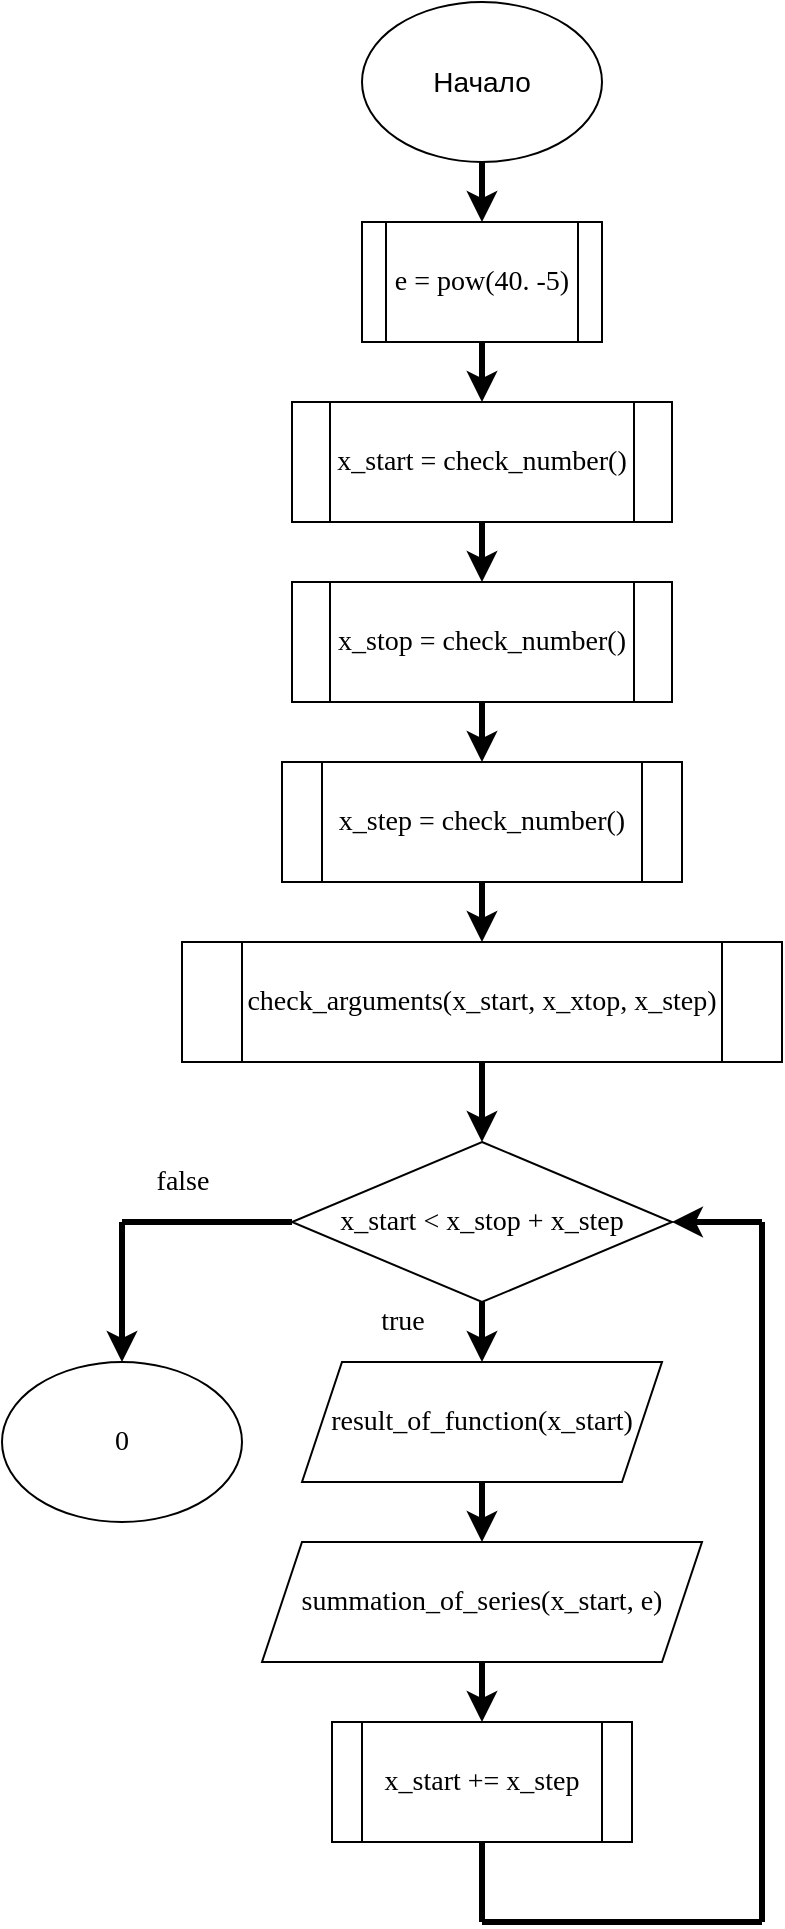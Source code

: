 <mxfile>
    <diagram id="zvoG0-ME4quXpEslSVd0" name="main">
        <mxGraphModel dx="535" dy="475" grid="1" gridSize="10" guides="1" tooltips="1" connect="1" arrows="1" fold="1" page="1" pageScale="1" pageWidth="827" pageHeight="1169" background="#ffffff" math="0" shadow="0">
            <root>
                <mxCell id="0"/>
                <mxCell id="1" parent="0"/>
                <mxCell id="4" value="" style="edgeStyle=none;html=1;fontFamily=Times New Roman;fontSize=14;fontColor=#000000;strokeColor=#000000;strokeWidth=3;" parent="1" source="2" target="3" edge="1">
                    <mxGeometry relative="1" as="geometry"/>
                </mxCell>
                <mxCell id="2" value="&lt;font style=&quot;font-size: 14px;&quot; color=&quot;#000000&quot;&gt;Начало&lt;/font&gt;" style="ellipse;whiteSpace=wrap;html=1;strokeColor=#000000;fillColor=#FFFFFF;" parent="1" vertex="1">
                    <mxGeometry x="200" width="120" height="80" as="geometry"/>
                </mxCell>
                <mxCell id="3" value="&lt;font style=&quot;font-size: 14px;&quot;&gt;e = pow(40. -5)&lt;/font&gt;" style="shape=process;whiteSpace=wrap;html=1;backgroundOutline=1;strokeColor=#000000;fontFamily=Times New Roman;fontColor=#000000;fillColor=#FFFFFF;" parent="1" vertex="1">
                    <mxGeometry x="200" y="110" width="120" height="60" as="geometry"/>
                </mxCell>
                <mxCell id="8" value="" style="edgeStyle=none;html=1;strokeColor=#000000;strokeWidth=3;fontFamily=Times New Roman;fontSize=14;fontColor=#000000;" parent="1" source="5" target="6" edge="1">
                    <mxGeometry relative="1" as="geometry"/>
                </mxCell>
                <mxCell id="5" value="x_start = check_number()" style="shape=process;whiteSpace=wrap;html=1;backgroundOutline=1;strokeColor=#000000;fontFamily=Times New Roman;fontSize=14;fontColor=#000000;fillColor=#FFFFFF;" parent="1" vertex="1">
                    <mxGeometry x="165" y="200" width="190" height="60" as="geometry"/>
                </mxCell>
                <mxCell id="10" value="" style="edgeStyle=none;html=1;strokeColor=#000000;strokeWidth=3;fontFamily=Times New Roman;fontSize=14;fontColor=#000000;" parent="1" source="6" target="9" edge="1">
                    <mxGeometry relative="1" as="geometry"/>
                </mxCell>
                <mxCell id="6" value="x_stop = check_number()" style="shape=process;whiteSpace=wrap;html=1;backgroundOutline=1;strokeColor=#000000;fontFamily=Times New Roman;fontSize=14;fontColor=#000000;fillColor=#FFFFFF;" parent="1" vertex="1">
                    <mxGeometry x="165" y="290" width="190" height="60" as="geometry"/>
                </mxCell>
                <mxCell id="7" value="" style="endArrow=classic;html=1;strokeColor=#000000;strokeWidth=3;fontFamily=Times New Roman;fontSize=14;fontColor=#000000;exitX=0.5;exitY=1;exitDx=0;exitDy=0;entryX=0.5;entryY=0;entryDx=0;entryDy=0;" parent="1" source="3" target="5" edge="1">
                    <mxGeometry width="50" height="50" relative="1" as="geometry">
                        <mxPoint x="250" y="260" as="sourcePoint"/>
                        <mxPoint x="300" y="210" as="targetPoint"/>
                    </mxGeometry>
                </mxCell>
                <mxCell id="12" value="" style="edgeStyle=none;html=1;strokeColor=#000000;strokeWidth=3;fontFamily=Times New Roman;fontSize=14;fontColor=#000000;" parent="1" source="9" target="11" edge="1">
                    <mxGeometry relative="1" as="geometry"/>
                </mxCell>
                <mxCell id="9" value="x_step = check_number()" style="shape=process;whiteSpace=wrap;html=1;backgroundOutline=1;strokeColor=#000000;fontFamily=Times New Roman;fontSize=14;fontColor=#000000;fillColor=#FFFFFF;" parent="1" vertex="1">
                    <mxGeometry x="160" y="380" width="200" height="60" as="geometry"/>
                </mxCell>
                <mxCell id="14" value="" style="edgeStyle=none;html=1;strokeColor=#000000;strokeWidth=3;fontFamily=Times New Roman;fontSize=14;fontColor=#000000;" parent="1" source="11" target="13" edge="1">
                    <mxGeometry relative="1" as="geometry"/>
                </mxCell>
                <mxCell id="11" value="check_arguments(x_start, x_xtop, x_step)" style="shape=process;whiteSpace=wrap;html=1;backgroundOutline=1;strokeColor=#000000;fontFamily=Times New Roman;fontSize=14;fontColor=#000000;fillColor=#FFFFFF;" parent="1" vertex="1">
                    <mxGeometry x="110" y="470" width="300" height="60" as="geometry"/>
                </mxCell>
                <mxCell id="16" value="" style="edgeStyle=none;html=1;strokeColor=#000000;strokeWidth=3;fontFamily=Times New Roman;fontSize=14;fontColor=#000000;" parent="1" source="13" target="15" edge="1">
                    <mxGeometry relative="1" as="geometry"/>
                </mxCell>
                <mxCell id="13" value="x_start &amp;lt; x_stop + x_step" style="rhombus;whiteSpace=wrap;html=1;strokeColor=#000000;fontFamily=Times New Roman;fontSize=14;fontColor=#000000;fillColor=#FFFFFF;" parent="1" vertex="1">
                    <mxGeometry x="165" y="570" width="190" height="80" as="geometry"/>
                </mxCell>
                <mxCell id="18" value="" style="edgeStyle=none;html=1;strokeColor=#000000;strokeWidth=3;fontFamily=Times New Roman;fontSize=14;fontColor=#000000;" parent="1" source="15" target="17" edge="1">
                    <mxGeometry relative="1" as="geometry"/>
                </mxCell>
                <mxCell id="15" value="result_of_function(x_start)" style="shape=parallelogram;perimeter=parallelogramPerimeter;whiteSpace=wrap;html=1;fixedSize=1;strokeColor=#000000;fontFamily=Times New Roman;fontSize=14;fontColor=#000000;fillColor=#FFFFFF;" parent="1" vertex="1">
                    <mxGeometry x="170" y="680" width="180" height="60" as="geometry"/>
                </mxCell>
                <mxCell id="20" value="" style="edgeStyle=none;html=1;strokeColor=#000000;strokeWidth=3;fontFamily=Times New Roman;fontSize=14;fontColor=#000000;" parent="1" source="17" target="19" edge="1">
                    <mxGeometry relative="1" as="geometry"/>
                </mxCell>
                <mxCell id="17" value="summation_of_series(x_start, e)" style="shape=parallelogram;perimeter=parallelogramPerimeter;whiteSpace=wrap;html=1;fixedSize=1;strokeColor=#000000;fontFamily=Times New Roman;fontSize=14;fontColor=#000000;fillColor=#FFFFFF;" parent="1" vertex="1">
                    <mxGeometry x="150" y="770" width="220" height="60" as="geometry"/>
                </mxCell>
                <mxCell id="19" value="x_start += x_step" style="shape=process;whiteSpace=wrap;html=1;backgroundOutline=1;strokeColor=#000000;fontFamily=Times New Roman;fontSize=14;fontColor=#000000;fillColor=#FFFFFF;" parent="1" vertex="1">
                    <mxGeometry x="185" y="860" width="150" height="60" as="geometry"/>
                </mxCell>
                <mxCell id="21" value="" style="endArrow=none;html=1;strokeColor=#000000;strokeWidth=3;fontFamily=Times New Roman;fontSize=14;fontColor=#000000;entryX=0.5;entryY=1;entryDx=0;entryDy=0;" parent="1" target="19" edge="1">
                    <mxGeometry width="50" height="50" relative="1" as="geometry">
                        <mxPoint x="260" y="960" as="sourcePoint"/>
                        <mxPoint x="350" y="780" as="targetPoint"/>
                    </mxGeometry>
                </mxCell>
                <mxCell id="22" value="" style="endArrow=none;html=1;strokeColor=#000000;strokeWidth=3;fontFamily=Times New Roman;fontSize=14;fontColor=#000000;" parent="1" edge="1">
                    <mxGeometry width="50" height="50" relative="1" as="geometry">
                        <mxPoint x="260" y="960" as="sourcePoint"/>
                        <mxPoint x="400" y="960" as="targetPoint"/>
                    </mxGeometry>
                </mxCell>
                <mxCell id="23" value="" style="endArrow=none;html=1;strokeColor=#000000;strokeWidth=3;fontFamily=Times New Roman;fontSize=14;fontColor=#000000;" parent="1" edge="1">
                    <mxGeometry width="50" height="50" relative="1" as="geometry">
                        <mxPoint x="400" y="960" as="sourcePoint"/>
                        <mxPoint x="400" y="610" as="targetPoint"/>
                    </mxGeometry>
                </mxCell>
                <mxCell id="24" value="" style="endArrow=classic;html=1;strokeColor=#000000;strokeWidth=3;fontFamily=Times New Roman;fontSize=14;fontColor=#000000;entryX=1;entryY=0.5;entryDx=0;entryDy=0;" parent="1" target="13" edge="1">
                    <mxGeometry width="50" height="50" relative="1" as="geometry">
                        <mxPoint x="400" y="610" as="sourcePoint"/>
                        <mxPoint x="340" y="640" as="targetPoint"/>
                    </mxGeometry>
                </mxCell>
                <mxCell id="25" value="true" style="text;html=1;align=center;verticalAlign=middle;resizable=0;points=[];autosize=1;strokeColor=none;fillColor=none;fontSize=14;fontFamily=Times New Roman;fontColor=#000000;" parent="1" vertex="1">
                    <mxGeometry x="195" y="645" width="50" height="30" as="geometry"/>
                </mxCell>
                <mxCell id="26" value="" style="endArrow=none;html=1;strokeColor=#000000;strokeWidth=3;fontFamily=Times New Roman;fontSize=14;fontColor=#000000;entryX=0;entryY=0.5;entryDx=0;entryDy=0;" parent="1" target="13" edge="1">
                    <mxGeometry width="50" height="50" relative="1" as="geometry">
                        <mxPoint x="80" y="610" as="sourcePoint"/>
                        <mxPoint x="120" y="650" as="targetPoint"/>
                    </mxGeometry>
                </mxCell>
                <mxCell id="27" value="false" style="text;html=1;align=center;verticalAlign=middle;resizable=0;points=[];autosize=1;strokeColor=none;fillColor=none;fontSize=14;fontFamily=Times New Roman;fontColor=#000000;" parent="1" vertex="1">
                    <mxGeometry x="85" y="575" width="50" height="30" as="geometry"/>
                </mxCell>
                <mxCell id="28" value="" style="endArrow=classic;html=1;strokeColor=#000000;strokeWidth=3;fontFamily=Times New Roman;fontSize=14;fontColor=#000000;" parent="1" edge="1">
                    <mxGeometry width="50" height="50" relative="1" as="geometry">
                        <mxPoint x="80" y="610" as="sourcePoint"/>
                        <mxPoint x="80" y="680" as="targetPoint"/>
                    </mxGeometry>
                </mxCell>
                <mxCell id="29" value="0" style="ellipse;whiteSpace=wrap;html=1;strokeColor=#000000;fontFamily=Times New Roman;fontSize=14;fontColor=#000000;fillColor=#FFFFFF;" parent="1" vertex="1">
                    <mxGeometry x="20" y="680" width="120" height="80" as="geometry"/>
                </mxCell>
            </root>
        </mxGraphModel>
    </diagram>
    <diagram id="fyAWS_zdeUfbYWoMvlPI" name="check_number">
        <mxGraphModel dx="535" dy="475" grid="1" gridSize="10" guides="1" tooltips="1" connect="1" arrows="1" fold="1" page="1" pageScale="1" pageWidth="827" pageHeight="1169" background="#ffffff" math="0" shadow="0">
            <root>
                <mxCell id="0"/>
                <mxCell id="1" parent="0"/>
                <mxCell id="cnvS367hn8nqsO-3nMB4-1" value="Начало" style="ellipse;whiteSpace=wrap;html=1;strokeColor=#000000;fontFamily=Times New Roman;fontSize=14;fontColor=#000000;fillColor=#FFFFFF;" vertex="1" parent="1">
                    <mxGeometry x="200" width="120" height="80" as="geometry"/>
                </mxCell>
                <mxCell id="cnvS367hn8nqsO-3nMB4-4" value="" style="edgeStyle=none;html=1;strokeColor=#000000;strokeWidth=3;fontFamily=Times New Roman;fontSize=14;fontColor=#000000;" edge="1" parent="1" source="cnvS367hn8nqsO-3nMB4-2" target="cnvS367hn8nqsO-3nMB4-3">
                    <mxGeometry relative="1" as="geometry"/>
                </mxCell>
                <mxCell id="cnvS367hn8nqsO-3nMB4-2" value="x" style="shape=process;whiteSpace=wrap;html=1;backgroundOutline=1;strokeColor=#000000;fontFamily=Times New Roman;fontSize=14;fontColor=#000000;fillColor=#FFFFFF;" vertex="1" parent="1">
                    <mxGeometry x="200" y="110" width="120" height="60" as="geometry"/>
                </mxCell>
                <mxCell id="cnvS367hn8nqsO-3nMB4-3" value="scanf(&quot;%lf&quot;, &amp;amp;x) != 1" style="rhombus;whiteSpace=wrap;html=1;strokeColor=#000000;fontFamily=Times New Roman;fontSize=14;fontColor=#000000;fillColor=#FFFFFF;" vertex="1" parent="1">
                    <mxGeometry x="185" y="190" width="150" height="80" as="geometry"/>
                </mxCell>
                <mxCell id="cnvS367hn8nqsO-3nMB4-5" value="" style="endArrow=classic;html=1;strokeColor=#000000;strokeWidth=3;fontFamily=Times New Roman;fontSize=14;fontColor=#000000;exitX=0.5;exitY=1;exitDx=0;exitDy=0;entryX=0.5;entryY=0;entryDx=0;entryDy=0;" edge="1" parent="1" source="cnvS367hn8nqsO-3nMB4-1" target="cnvS367hn8nqsO-3nMB4-2">
                    <mxGeometry width="50" height="50" relative="1" as="geometry">
                        <mxPoint x="250" y="260" as="sourcePoint"/>
                        <mxPoint x="300" y="210" as="targetPoint"/>
                    </mxGeometry>
                </mxCell>
                <mxCell id="cnvS367hn8nqsO-3nMB4-6" value="" style="endArrow=classic;html=1;strokeColor=#000000;strokeWidth=3;fontFamily=Times New Roman;fontSize=14;fontColor=#000000;exitX=0.5;exitY=1;exitDx=0;exitDy=0;" edge="1" parent="1" source="cnvS367hn8nqsO-3nMB4-3">
                    <mxGeometry width="50" height="50" relative="1" as="geometry">
                        <mxPoint x="280" y="360" as="sourcePoint"/>
                        <mxPoint x="260" y="350" as="targetPoint"/>
                    </mxGeometry>
                </mxCell>
                <mxCell id="cnvS367hn8nqsO-3nMB4-9" value="" style="edgeStyle=none;html=1;strokeColor=#000000;strokeWidth=3;fontFamily=Times New Roman;fontSize=14;fontColor=#000000;" edge="1" parent="1" source="cnvS367hn8nqsO-3nMB4-7" target="cnvS367hn8nqsO-3nMB4-8">
                    <mxGeometry relative="1" as="geometry"/>
                </mxCell>
                <mxCell id="cnvS367hn8nqsO-3nMB4-7" value="&quot;Insert a valid value!&quot;" style="shape=parallelogram;perimeter=parallelogramPerimeter;whiteSpace=wrap;html=1;fixedSize=1;strokeColor=#000000;fontFamily=Times New Roman;fontSize=14;fontColor=#000000;fillColor=#FFFFFF;" vertex="1" parent="1">
                    <mxGeometry x="185" y="350" width="150" height="60" as="geometry"/>
                </mxCell>
                <mxCell id="cnvS367hn8nqsO-3nMB4-8" value="abort()" style="ellipse;whiteSpace=wrap;html=1;strokeColor=#000000;fontFamily=Times New Roman;fontSize=14;fontColor=#000000;fillColor=#FFFFFF;" vertex="1" parent="1">
                    <mxGeometry x="200" y="440" width="120" height="80" as="geometry"/>
                </mxCell>
                <mxCell id="cnvS367hn8nqsO-3nMB4-10" value="true" style="text;html=1;align=center;verticalAlign=middle;resizable=0;points=[];autosize=1;strokeColor=none;fillColor=none;fontSize=14;fontFamily=Times New Roman;fontColor=#000000;" vertex="1" parent="1">
                    <mxGeometry x="195" y="275" width="50" height="30" as="geometry"/>
                </mxCell>
                <mxCell id="cnvS367hn8nqsO-3nMB4-11" value="" style="endArrow=none;html=1;strokeColor=#000000;strokeWidth=3;fontFamily=Times New Roman;fontSize=14;fontColor=#000000;entryX=0;entryY=0.5;entryDx=0;entryDy=0;" edge="1" parent="1" target="cnvS367hn8nqsO-3nMB4-3">
                    <mxGeometry width="50" height="50" relative="1" as="geometry">
                        <mxPoint x="110" y="230" as="sourcePoint"/>
                        <mxPoint x="330" y="300" as="targetPoint"/>
                    </mxGeometry>
                </mxCell>
                <mxCell id="cnvS367hn8nqsO-3nMB4-12" value="false" style="text;html=1;align=center;verticalAlign=middle;resizable=0;points=[];autosize=1;strokeColor=none;fillColor=none;fontSize=14;fontFamily=Times New Roman;fontColor=#000000;" vertex="1" parent="1">
                    <mxGeometry x="115" y="195" width="50" height="30" as="geometry"/>
                </mxCell>
                <mxCell id="cnvS367hn8nqsO-3nMB4-13" value="" style="endArrow=classic;html=1;strokeColor=#000000;strokeWidth=3;fontFamily=Times New Roman;fontSize=14;fontColor=#000000;" edge="1" parent="1">
                    <mxGeometry width="50" height="50" relative="1" as="geometry">
                        <mxPoint x="110" y="230" as="sourcePoint"/>
                        <mxPoint x="110" y="330" as="targetPoint"/>
                    </mxGeometry>
                </mxCell>
                <mxCell id="cnvS367hn8nqsO-3nMB4-14" value="x" style="ellipse;whiteSpace=wrap;html=1;strokeColor=#000000;fontFamily=Times New Roman;fontSize=14;fontColor=#000000;fillColor=#FFFFFF;" vertex="1" parent="1">
                    <mxGeometry x="50" y="330" width="120" height="80" as="geometry"/>
                </mxCell>
            </root>
        </mxGraphModel>
    </diagram>
    <diagram id="R5doIA9f5kBgMsi8Exk0" name="check_arguments">
        <mxGraphModel dx="535" dy="475" grid="1" gridSize="10" guides="1" tooltips="1" connect="1" arrows="1" fold="1" page="1" pageScale="1" pageWidth="827" pageHeight="1169" background="#ffffff" math="0" shadow="0">
            <root>
                <mxCell id="0"/>
                <mxCell id="1" parent="0"/>
                <mxCell id="V8B0AQEeh6QL5zDU5OB7-5" value="" style="edgeStyle=none;html=1;strokeColor=#000000;strokeWidth=3;fontFamily=Times New Roman;fontSize=14;fontColor=#000000;" edge="1" parent="1" source="V8B0AQEeh6QL5zDU5OB7-6" target="V8B0AQEeh6QL5zDU5OB7-7">
                    <mxGeometry relative="1" as="geometry"/>
                </mxCell>
                <mxCell id="V8B0AQEeh6QL5zDU5OB7-6" value="x_start, x_stop, x_step" style="ellipse;whiteSpace=wrap;html=1;strokeColor=#000000;fontFamily=Times New Roman;fontSize=14;fontColor=#000000;fillColor=#FFFFFF;" vertex="1" parent="1">
                    <mxGeometry x="450" width="150" height="80" as="geometry"/>
                </mxCell>
                <mxCell id="V8B0AQEeh6QL5zDU5OB7-7" value="x_stop - x_start &amp;lt; DBL_EPSILON" style="rhombus;whiteSpace=wrap;html=1;strokeColor=#000000;fontFamily=Times New Roman;fontSize=14;fontColor=#000000;fillColor=#FFFFFF;" vertex="1" parent="1">
                    <mxGeometry x="400" y="120" width="250" height="80" as="geometry"/>
                </mxCell>
                <mxCell id="V8B0AQEeh6QL5zDU5OB7-8" value="" style="endArrow=none;html=1;strokeColor=#000000;strokeWidth=3;fontFamily=Times New Roman;fontSize=14;fontColor=#000000;exitX=1;exitY=0.5;exitDx=0;exitDy=0;" edge="1" parent="1" source="V8B0AQEeh6QL5zDU5OB7-7">
                    <mxGeometry width="50" height="50" relative="1" as="geometry">
                        <mxPoint x="520" y="310" as="sourcePoint"/>
                        <mxPoint x="690" y="160" as="targetPoint"/>
                    </mxGeometry>
                </mxCell>
                <mxCell id="V8B0AQEeh6QL5zDU5OB7-9" value="" style="endArrow=none;html=1;strokeColor=#000000;strokeWidth=3;fontFamily=Times New Roman;fontSize=14;fontColor=#000000;" edge="1" parent="1">
                    <mxGeometry width="50" height="50" relative="1" as="geometry">
                        <mxPoint x="340" y="160" as="sourcePoint"/>
                        <mxPoint x="400" y="160" as="targetPoint"/>
                    </mxGeometry>
                </mxCell>
                <mxCell id="V8B0AQEeh6QL5zDU5OB7-10" value="" style="endArrow=classic;html=1;strokeColor=#000000;strokeWidth=3;fontFamily=Times New Roman;fontSize=14;fontColor=#000000;" edge="1" parent="1">
                    <mxGeometry width="50" height="50" relative="1" as="geometry">
                        <mxPoint x="690" y="160" as="sourcePoint"/>
                        <mxPoint x="690" y="240" as="targetPoint"/>
                    </mxGeometry>
                </mxCell>
                <mxCell id="V8B0AQEeh6QL5zDU5OB7-11" value="" style="endArrow=classic;html=1;strokeColor=#000000;strokeWidth=3;fontFamily=Times New Roman;fontSize=14;fontColor=#000000;entryX=0.5;entryY=0;entryDx=0;entryDy=0;" edge="1" parent="1" target="V8B0AQEeh6QL5zDU5OB7-15">
                    <mxGeometry width="50" height="50" relative="1" as="geometry">
                        <mxPoint x="340" y="160" as="sourcePoint"/>
                        <mxPoint x="350" y="240" as="targetPoint"/>
                        <Array as="points"/>
                    </mxGeometry>
                </mxCell>
                <mxCell id="V8B0AQEeh6QL5zDU5OB7-12" value="true" style="text;html=1;align=center;verticalAlign=middle;resizable=0;points=[];autosize=1;strokeColor=none;fillColor=none;fontSize=14;fontFamily=Times New Roman;fontColor=#000000;" vertex="1" parent="1">
                    <mxGeometry x="640" y="130" width="50" height="30" as="geometry"/>
                </mxCell>
                <mxCell id="V8B0AQEeh6QL5zDU5OB7-13" value="false" style="text;html=1;align=center;verticalAlign=middle;resizable=0;points=[];autosize=1;strokeColor=none;fillColor=none;fontSize=14;fontFamily=Times New Roman;fontColor=#000000;" vertex="1" parent="1">
                    <mxGeometry x="350" y="130" width="50" height="30" as="geometry"/>
                </mxCell>
                <mxCell id="V8B0AQEeh6QL5zDU5OB7-14" value="x_step &amp;lt; DBL_EPSILON" style="rhombus;whiteSpace=wrap;html=1;strokeColor=#000000;fontFamily=Times New Roman;fontSize=14;fontColor=#000000;fillColor=#FFFFFF;" vertex="1" parent="1">
                    <mxGeometry x="360" y="340" width="180" height="80" as="geometry"/>
                </mxCell>
                <mxCell id="V8B0AQEeh6QL5zDU5OB7-15" value="x_stop - x_start &amp;gt; -DBL_EPSILON" style="rhombus;whiteSpace=wrap;html=1;strokeColor=#000000;fontFamily=Times New Roman;fontSize=14;fontColor=#000000;fillColor=#FFFFFF;" vertex="1" parent="1">
                    <mxGeometry x="230" y="240" width="220" height="80" as="geometry"/>
                </mxCell>
                <mxCell id="V8B0AQEeh6QL5zDU5OB7-18" value="x_step &amp;gt; -DBL_EPSILON" style="rhombus;whiteSpace=wrap;html=1;strokeColor=#000000;fontFamily=Times New Roman;fontSize=14;fontColor=#000000;fillColor=#FFFFFF;" vertex="1" parent="1">
                    <mxGeometry x="600" y="240" width="180" height="80" as="geometry"/>
                </mxCell>
                <mxCell id="V8B0AQEeh6QL5zDU5OB7-19" value="" style="endArrow=classic;html=1;strokeColor=#000000;strokeWidth=3;fontFamily=Times New Roman;fontSize=14;fontColor=#000000;exitX=1;exitY=0.5;exitDx=0;exitDy=0;entryX=0.5;entryY=0;entryDx=0;entryDy=0;" edge="1" parent="1" source="V8B0AQEeh6QL5zDU5OB7-15" target="V8B0AQEeh6QL5zDU5OB7-14">
                    <mxGeometry width="50" height="50" relative="1" as="geometry">
                        <mxPoint x="490" y="290" as="sourcePoint"/>
                        <mxPoint x="540" y="240" as="targetPoint"/>
                    </mxGeometry>
                </mxCell>
                <mxCell id="V8B0AQEeh6QL5zDU5OB7-30" value="" style="edgeStyle=none;html=1;strokeColor=#000000;strokeWidth=3;fontFamily=Times New Roman;fontSize=14;fontColor=#000000;" edge="1" parent="1" source="V8B0AQEeh6QL5zDU5OB7-20" target="V8B0AQEeh6QL5zDU5OB7-29">
                    <mxGeometry relative="1" as="geometry"/>
                </mxCell>
                <mxCell id="V8B0AQEeh6QL5zDU5OB7-20" value="&quot;Inserted a wrong arguments!&quot;" style="shape=parallelogram;perimeter=parallelogramPerimeter;whiteSpace=wrap;html=1;fixedSize=1;strokeColor=#000000;fontFamily=Times New Roman;fontSize=14;fontColor=#000000;fillColor=#FFFFFF;" vertex="1" parent="1">
                    <mxGeometry x="480" y="450" width="190" height="60" as="geometry"/>
                </mxCell>
                <mxCell id="V8B0AQEeh6QL5zDU5OB7-21" value="" style="endArrow=classic;html=1;strokeColor=#000000;strokeWidth=3;fontFamily=Times New Roman;fontSize=14;fontColor=#000000;exitX=1;exitY=0.5;exitDx=0;exitDy=0;" edge="1" parent="1" source="V8B0AQEeh6QL5zDU5OB7-14">
                    <mxGeometry width="50" height="50" relative="1" as="geometry">
                        <mxPoint x="490" y="390" as="sourcePoint"/>
                        <mxPoint x="580" y="380" as="targetPoint"/>
                    </mxGeometry>
                </mxCell>
                <mxCell id="V8B0AQEeh6QL5zDU5OB7-23" value="" style="endArrow=classic;html=1;strokeColor=#000000;strokeWidth=3;fontFamily=Times New Roman;fontSize=14;fontColor=#000000;entryX=0.5;entryY=0;entryDx=0;entryDy=0;" edge="1" parent="1" target="V8B0AQEeh6QL5zDU5OB7-20">
                    <mxGeometry width="50" height="50" relative="1" as="geometry">
                        <mxPoint x="578" y="280" as="sourcePoint"/>
                        <mxPoint x="540" y="340" as="targetPoint"/>
                    </mxGeometry>
                </mxCell>
                <mxCell id="V8B0AQEeh6QL5zDU5OB7-25" value="" style="endArrow=none;html=1;strokeColor=#000000;strokeWidth=3;fontFamily=Times New Roman;fontSize=14;fontColor=#000000;entryX=0;entryY=0.5;entryDx=0;entryDy=0;" edge="1" parent="1" target="V8B0AQEeh6QL5zDU5OB7-18">
                    <mxGeometry width="50" height="50" relative="1" as="geometry">
                        <mxPoint x="580" y="280" as="sourcePoint"/>
                        <mxPoint x="540" y="340" as="targetPoint"/>
                    </mxGeometry>
                </mxCell>
                <mxCell id="V8B0AQEeh6QL5zDU5OB7-26" value="true" style="text;html=1;align=center;verticalAlign=middle;resizable=0;points=[];autosize=1;strokeColor=none;fillColor=none;fontSize=14;fontFamily=Times New Roman;fontColor=#000000;" vertex="1" parent="1">
                    <mxGeometry x="450" y="290" width="50" height="30" as="geometry"/>
                </mxCell>
                <mxCell id="V8B0AQEeh6QL5zDU5OB7-27" value="true" style="text;html=1;align=center;verticalAlign=middle;resizable=0;points=[];autosize=1;strokeColor=none;fillColor=none;fontSize=14;fontFamily=Times New Roman;fontColor=#000000;" vertex="1" parent="1">
                    <mxGeometry x="530" y="340" width="50" height="30" as="geometry"/>
                </mxCell>
                <mxCell id="V8B0AQEeh6QL5zDU5OB7-28" value="true" style="text;html=1;align=center;verticalAlign=middle;resizable=0;points=[];autosize=1;strokeColor=none;fillColor=none;fontSize=14;fontFamily=Times New Roman;fontColor=#000000;" vertex="1" parent="1">
                    <mxGeometry x="570" y="240" width="50" height="30" as="geometry"/>
                </mxCell>
                <mxCell id="V8B0AQEeh6QL5zDU5OB7-29" value="abort()" style="ellipse;whiteSpace=wrap;html=1;strokeColor=#000000;fontFamily=Times New Roman;fontSize=14;fontColor=#000000;fillColor=#FFFFFF;" vertex="1" parent="1">
                    <mxGeometry x="515" y="545" width="120" height="80" as="geometry"/>
                </mxCell>
                <mxCell id="V8B0AQEeh6QL5zDU5OB7-31" value="true" style="ellipse;whiteSpace=wrap;html=1;strokeColor=#000000;fontFamily=Times New Roman;fontSize=14;fontColor=#000000;fillColor=#FFFFFF;" vertex="1" parent="1">
                    <mxGeometry x="140" y="400" width="120" height="80" as="geometry"/>
                </mxCell>
                <mxCell id="V8B0AQEeh6QL5zDU5OB7-32" value="" style="endArrow=none;html=1;strokeColor=#000000;strokeWidth=3;fontFamily=Times New Roman;fontSize=14;fontColor=#000000;entryX=0;entryY=0.5;entryDx=0;entryDy=0;" edge="1" parent="1" target="V8B0AQEeh6QL5zDU5OB7-15">
                    <mxGeometry width="50" height="50" relative="1" as="geometry">
                        <mxPoint x="200" y="280" as="sourcePoint"/>
                        <mxPoint x="420" y="300" as="targetPoint"/>
                    </mxGeometry>
                </mxCell>
                <mxCell id="V8B0AQEeh6QL5zDU5OB7-33" value="" style="endArrow=classic;html=1;strokeColor=#000000;strokeWidth=3;fontFamily=Times New Roman;fontSize=14;fontColor=#000000;entryX=0.5;entryY=0;entryDx=0;entryDy=0;" edge="1" parent="1" target="V8B0AQEeh6QL5zDU5OB7-31">
                    <mxGeometry width="50" height="50" relative="1" as="geometry">
                        <mxPoint x="200" y="280" as="sourcePoint"/>
                        <mxPoint x="350" y="330" as="targetPoint"/>
                    </mxGeometry>
                </mxCell>
                <mxCell id="V8B0AQEeh6QL5zDU5OB7-35" value="" style="endArrow=classic;html=1;strokeColor=#000000;strokeWidth=3;fontFamily=Times New Roman;fontSize=14;fontColor=#000000;exitX=0;exitY=0.5;exitDx=0;exitDy=0;" edge="1" parent="1" source="V8B0AQEeh6QL5zDU5OB7-14">
                    <mxGeometry width="50" height="50" relative="1" as="geometry">
                        <mxPoint x="300" y="380" as="sourcePoint"/>
                        <mxPoint x="200" y="380" as="targetPoint"/>
                    </mxGeometry>
                </mxCell>
                <mxCell id="V8B0AQEeh6QL5zDU5OB7-36" value="false" style="text;html=1;align=center;verticalAlign=middle;resizable=0;points=[];autosize=1;strokeColor=none;fillColor=none;fontSize=14;fontFamily=Times New Roman;fontColor=#000000;" vertex="1" parent="1">
                    <mxGeometry x="190" y="250" width="50" height="30" as="geometry"/>
                </mxCell>
                <mxCell id="V8B0AQEeh6QL5zDU5OB7-37" value="false" style="text;html=1;align=center;verticalAlign=middle;resizable=0;points=[];autosize=1;strokeColor=none;fillColor=none;fontSize=14;fontFamily=Times New Roman;fontColor=#000000;" vertex="1" parent="1">
                    <mxGeometry x="280" y="350" width="50" height="30" as="geometry"/>
                </mxCell>
                <mxCell id="V8B0AQEeh6QL5zDU5OB7-38" value="true" style="ellipse;whiteSpace=wrap;html=1;strokeColor=#000000;fontFamily=Times New Roman;fontSize=14;fontColor=#000000;fillColor=#FFFFFF;" vertex="1" parent="1">
                    <mxGeometry x="720" y="350" width="120" height="80" as="geometry"/>
                </mxCell>
                <mxCell id="V8B0AQEeh6QL5zDU5OB7-39" value="" style="endArrow=classic;html=1;strokeColor=#000000;strokeWidth=3;fontFamily=Times New Roman;fontSize=14;fontColor=#000000;exitX=1;exitY=0.5;exitDx=0;exitDy=0;entryX=0.5;entryY=0;entryDx=0;entryDy=0;" edge="1" parent="1" source="V8B0AQEeh6QL5zDU5OB7-18" target="V8B0AQEeh6QL5zDU5OB7-38">
                    <mxGeometry width="50" height="50" relative="1" as="geometry">
                        <mxPoint x="630" y="400" as="sourcePoint"/>
                        <mxPoint x="680" y="350" as="targetPoint"/>
                    </mxGeometry>
                </mxCell>
                <mxCell id="V8B0AQEeh6QL5zDU5OB7-40" value="false" style="text;html=1;align=center;verticalAlign=middle;resizable=0;points=[];autosize=1;strokeColor=none;fillColor=none;fontSize=14;fontFamily=Times New Roman;fontColor=#000000;" vertex="1" parent="1">
                    <mxGeometry x="730" y="300" width="50" height="30" as="geometry"/>
                </mxCell>
            </root>
        </mxGraphModel>
    </diagram>
    <diagram id="A28QfTVVfNvZinkxWilK" name="result_of_function">
        <mxGraphModel dx="535" dy="475" grid="1" gridSize="10" guides="1" tooltips="1" connect="1" arrows="1" fold="1" page="1" pageScale="1" pageWidth="827" pageHeight="1169" background="#ffffff" math="0" shadow="0">
            <root>
                <mxCell id="0"/>
                <mxCell id="1" parent="0"/>
                <mxCell id="RTMgArubwDY8ImudnK0C-3" value="" style="edgeStyle=none;html=1;strokeColor=#000000;strokeWidth=3;fontFamily=Times New Roman;fontSize=14;fontColor=#000000;" edge="1" parent="1" source="RTMgArubwDY8ImudnK0C-1" target="RTMgArubwDY8ImudnK0C-2">
                    <mxGeometry relative="1" as="geometry"/>
                </mxCell>
                <mxCell id="RTMgArubwDY8ImudnK0C-1" value="x" style="ellipse;whiteSpace=wrap;html=1;strokeColor=#000000;fontFamily=Times New Roman;fontSize=14;fontColor=#000000;fillColor=#FFFFFF;" vertex="1" parent="1">
                    <mxGeometry x="200" width="120" height="80" as="geometry"/>
                </mxCell>
                <mxCell id="RTMgArubwDY8ImudnK0C-2" value="atan(x)" style="ellipse;whiteSpace=wrap;html=1;strokeColor=#000000;fontFamily=Times New Roman;fontSize=14;fontColor=#000000;fillColor=#FFFFFF;" vertex="1" parent="1">
                    <mxGeometry x="200" y="120" width="120" height="80" as="geometry"/>
                </mxCell>
            </root>
        </mxGraphModel>
    </diagram>
    <diagram id="pZAr-xkjqyEqQVq-MMDk" name="summation_of_series">
        <mxGraphModel dx="535" dy="475" grid="1" gridSize="10" guides="1" tooltips="1" connect="1" arrows="1" fold="1" page="1" pageScale="1" pageWidth="827" pageHeight="1169" background="#ffffff" math="0" shadow="0">
            <root>
                <mxCell id="0"/>
                <mxCell id="1" parent="0"/>
                <mxCell id="LLXeOYOPzE9_GKmWPt0b-21" value="" style="edgeStyle=none;html=1;strokeColor=#000000;strokeWidth=3;fontFamily=Times New Roman;fontSize=14;fontColor=#000000;" edge="1" parent="1" source="LLXeOYOPzE9_GKmWPt0b-22" target="LLXeOYOPzE9_GKmWPt0b-24">
                    <mxGeometry relative="1" as="geometry"/>
                </mxCell>
                <mxCell id="LLXeOYOPzE9_GKmWPt0b-22" value="x, e" style="ellipse;whiteSpace=wrap;html=1;strokeColor=#000000;fontFamily=Times New Roman;fontSize=14;fontColor=#000000;fillColor=#FFFFFF;" vertex="1" parent="1">
                    <mxGeometry x="368" width="120" height="80" as="geometry"/>
                </mxCell>
                <mxCell id="LLXeOYOPzE9_GKmWPt0b-23" value="" style="edgeStyle=none;html=1;strokeColor=#000000;strokeWidth=3;fontFamily=Times New Roman;fontSize=14;fontColor=#000000;" edge="1" parent="1" source="LLXeOYOPzE9_GKmWPt0b-24" target="LLXeOYOPzE9_GKmWPt0b-26">
                    <mxGeometry relative="1" as="geometry"/>
                </mxCell>
                <mxCell id="LLXeOYOPzE9_GKmWPt0b-24" value="r = 0" style="shape=process;whiteSpace=wrap;html=1;backgroundOutline=1;strokeColor=#000000;fontFamily=Times New Roman;fontSize=14;fontColor=#000000;fillColor=#FFFFFF;" vertex="1" parent="1">
                    <mxGeometry x="368" y="110" width="120" height="60" as="geometry"/>
                </mxCell>
                <mxCell id="LLXeOYOPzE9_GKmWPt0b-25" value="" style="edgeStyle=none;html=1;strokeColor=#000000;strokeWidth=3;fontFamily=Times New Roman;fontSize=14;fontColor=#000000;" edge="1" parent="1" source="LLXeOYOPzE9_GKmWPt0b-26" target="LLXeOYOPzE9_GKmWPt0b-28">
                    <mxGeometry relative="1" as="geometry"/>
                </mxCell>
                <mxCell id="LLXeOYOPzE9_GKmWPt0b-26" value="result = x" style="shape=process;whiteSpace=wrap;html=1;backgroundOutline=1;strokeColor=#000000;fontFamily=Times New Roman;fontSize=14;fontColor=#000000;fillColor=#FFFFFF;" vertex="1" parent="1">
                    <mxGeometry x="368" y="200" width="120" height="60" as="geometry"/>
                </mxCell>
                <mxCell id="LLXeOYOPzE9_GKmWPt0b-27" value="" style="edgeStyle=none;html=1;strokeColor=#000000;strokeWidth=3;fontFamily=Times New Roman;fontSize=14;fontColor=#000000;" edge="1" parent="1" source="LLXeOYOPzE9_GKmWPt0b-28" target="LLXeOYOPzE9_GKmWPt0b-30">
                    <mxGeometry relative="1" as="geometry"/>
                </mxCell>
                <mxCell id="LLXeOYOPzE9_GKmWPt0b-28" value="last_term = x" style="shape=process;whiteSpace=wrap;html=1;backgroundOutline=1;strokeColor=#000000;fontFamily=Times New Roman;fontSize=14;fontColor=#000000;fillColor=#FFFFFF;" vertex="1" parent="1">
                    <mxGeometry x="368" y="290" width="120" height="60" as="geometry"/>
                </mxCell>
                <mxCell id="LLXeOYOPzE9_GKmWPt0b-29" value="" style="edgeStyle=none;html=1;strokeColor=#000000;strokeWidth=3;fontFamily=Times New Roman;fontSize=14;fontColor=#000000;" edge="1" parent="1" source="LLXeOYOPzE9_GKmWPt0b-30" target="LLXeOYOPzE9_GKmWPt0b-32">
                    <mxGeometry relative="1" as="geometry"/>
                </mxCell>
                <mxCell id="LLXeOYOPzE9_GKmWPt0b-30" value="result_of_function(x) - result - e &amp;gt; DBL_EPSILON" style="rhombus;whiteSpace=wrap;html=1;strokeColor=#000000;fontFamily=Times New Roman;fontSize=14;fontColor=#000000;fillColor=#FFFFFF;" vertex="1" parent="1">
                    <mxGeometry x="230" y="380" width="396" height="80" as="geometry"/>
                </mxCell>
                <mxCell id="LLXeOYOPzE9_GKmWPt0b-31" value="" style="edgeStyle=none;html=1;strokeColor=#000000;strokeWidth=3;fontFamily=Times New Roman;fontSize=14;fontColor=#000000;" edge="1" parent="1" source="LLXeOYOPzE9_GKmWPt0b-32" target="LLXeOYOPzE9_GKmWPt0b-35">
                    <mxGeometry relative="1" as="geometry"/>
                </mxCell>
                <mxCell id="LLXeOYOPzE9_GKmWPt0b-32" value="last_term *= -1 * (pow(x, 2) * (2 * r + 1) / (2 * r + 3)" style="shape=process;whiteSpace=wrap;html=1;backgroundOutline=1;strokeColor=#000000;fontFamily=Times New Roman;fontSize=14;fontColor=#000000;fillColor=#FFFFFF;" vertex="1" parent="1">
                    <mxGeometry x="236.5" y="490" width="383" height="60" as="geometry"/>
                </mxCell>
                <mxCell id="LLXeOYOPzE9_GKmWPt0b-33" value="true" style="text;html=1;align=center;verticalAlign=middle;resizable=0;points=[];autosize=1;strokeColor=none;fillColor=none;fontSize=14;fontFamily=Times New Roman;fontColor=#000000;" vertex="1" parent="1">
                    <mxGeometry x="363" y="455" width="50" height="30" as="geometry"/>
                </mxCell>
                <mxCell id="LLXeOYOPzE9_GKmWPt0b-34" value="" style="edgeStyle=none;html=1;strokeColor=#000000;strokeWidth=3;fontFamily=Times New Roman;fontSize=14;fontColor=#000000;" edge="1" parent="1" source="LLXeOYOPzE9_GKmWPt0b-35" target="LLXeOYOPzE9_GKmWPt0b-36">
                    <mxGeometry relative="1" as="geometry"/>
                </mxCell>
                <mxCell id="LLXeOYOPzE9_GKmWPt0b-35" value="result += last_term" style="shape=process;whiteSpace=wrap;html=1;backgroundOutline=1;strokeColor=#000000;fontFamily=Times New Roman;fontSize=14;fontColor=#000000;fillColor=#FFFFFF;" vertex="1" parent="1">
                    <mxGeometry x="348" y="580" width="160" height="60" as="geometry"/>
                </mxCell>
                <mxCell id="LLXeOYOPzE9_GKmWPt0b-36" value="r++" style="shape=process;whiteSpace=wrap;html=1;backgroundOutline=1;strokeColor=#000000;fontFamily=Times New Roman;fontSize=14;fontColor=#000000;fillColor=#FFFFFF;" vertex="1" parent="1">
                    <mxGeometry x="368" y="660" width="120" height="60" as="geometry"/>
                </mxCell>
                <mxCell id="LLXeOYOPzE9_GKmWPt0b-37" value="" style="endArrow=none;html=1;strokeColor=#000000;strokeWidth=3;fontFamily=Times New Roman;fontSize=14;fontColor=#000000;entryX=0.5;entryY=1;entryDx=0;entryDy=0;" edge="1" parent="1" target="LLXeOYOPzE9_GKmWPt0b-36">
                    <mxGeometry width="50" height="50" relative="1" as="geometry">
                        <mxPoint x="428" y="740" as="sourcePoint"/>
                        <mxPoint x="488" y="590" as="targetPoint"/>
                    </mxGeometry>
                </mxCell>
                <mxCell id="LLXeOYOPzE9_GKmWPt0b-38" value="" style="endArrow=none;html=1;strokeColor=#000000;strokeWidth=3;fontFamily=Times New Roman;fontSize=14;fontColor=#000000;" edge="1" parent="1">
                    <mxGeometry width="50" height="50" relative="1" as="geometry">
                        <mxPoint x="428" y="740" as="sourcePoint"/>
                        <mxPoint x="728" y="740" as="targetPoint"/>
                    </mxGeometry>
                </mxCell>
                <mxCell id="LLXeOYOPzE9_GKmWPt0b-39" value="" style="endArrow=none;html=1;strokeColor=#000000;strokeWidth=3;fontFamily=Times New Roman;fontSize=14;fontColor=#000000;" edge="1" parent="1">
                    <mxGeometry width="50" height="50" relative="1" as="geometry">
                        <mxPoint x="728" y="740" as="sourcePoint"/>
                        <mxPoint x="728" y="420" as="targetPoint"/>
                    </mxGeometry>
                </mxCell>
                <mxCell id="LLXeOYOPzE9_GKmWPt0b-40" value="" style="endArrow=classic;html=1;strokeColor=#000000;strokeWidth=3;fontFamily=Times New Roman;fontSize=14;fontColor=#000000;entryX=1;entryY=0.5;entryDx=0;entryDy=0;" edge="1" parent="1" target="LLXeOYOPzE9_GKmWPt0b-30">
                    <mxGeometry width="50" height="50" relative="1" as="geometry">
                        <mxPoint x="728" y="420" as="sourcePoint"/>
                        <mxPoint x="598" y="580" as="targetPoint"/>
                    </mxGeometry>
                </mxCell>
                <mxCell id="LLXeOYOPzE9_GKmWPt0b-41" value="" style="endArrow=none;html=1;strokeColor=#000000;strokeWidth=3;fontFamily=Times New Roman;fontSize=14;fontColor=#000000;entryX=0;entryY=0.5;entryDx=0;entryDy=0;" edge="1" parent="1" target="LLXeOYOPzE9_GKmWPt0b-30">
                    <mxGeometry width="50" height="50" relative="1" as="geometry">
                        <mxPoint x="130" y="420" as="sourcePoint"/>
                        <mxPoint x="380" y="470" as="targetPoint"/>
                    </mxGeometry>
                </mxCell>
                <mxCell id="LLXeOYOPzE9_GKmWPt0b-42" value="" style="endArrow=classic;html=1;strokeColor=#000000;strokeWidth=3;fontFamily=Times New Roman;fontSize=14;fontColor=#000000;" edge="1" parent="1">
                    <mxGeometry width="50" height="50" relative="1" as="geometry">
                        <mxPoint x="130" y="420" as="sourcePoint"/>
                        <mxPoint x="130" y="530" as="targetPoint"/>
                    </mxGeometry>
                </mxCell>
                <mxCell id="LLXeOYOPzE9_GKmWPt0b-43" value="result" style="ellipse;whiteSpace=wrap;html=1;strokeColor=#000000;fontFamily=Times New Roman;fontSize=14;fontColor=#000000;fillColor=#FFFFFF;" vertex="1" parent="1">
                    <mxGeometry x="70" y="530" width="120" height="80" as="geometry"/>
                </mxCell>
                <mxCell id="LLXeOYOPzE9_GKmWPt0b-44" value="false" style="text;html=1;align=center;verticalAlign=middle;resizable=0;points=[];autosize=1;strokeColor=none;fillColor=none;fontSize=14;fontFamily=Times New Roman;fontColor=#000000;" vertex="1" parent="1">
                    <mxGeometry x="155" y="400" width="50" height="30" as="geometry"/>
                </mxCell>
            </root>
        </mxGraphModel>
    </diagram>
</mxfile>